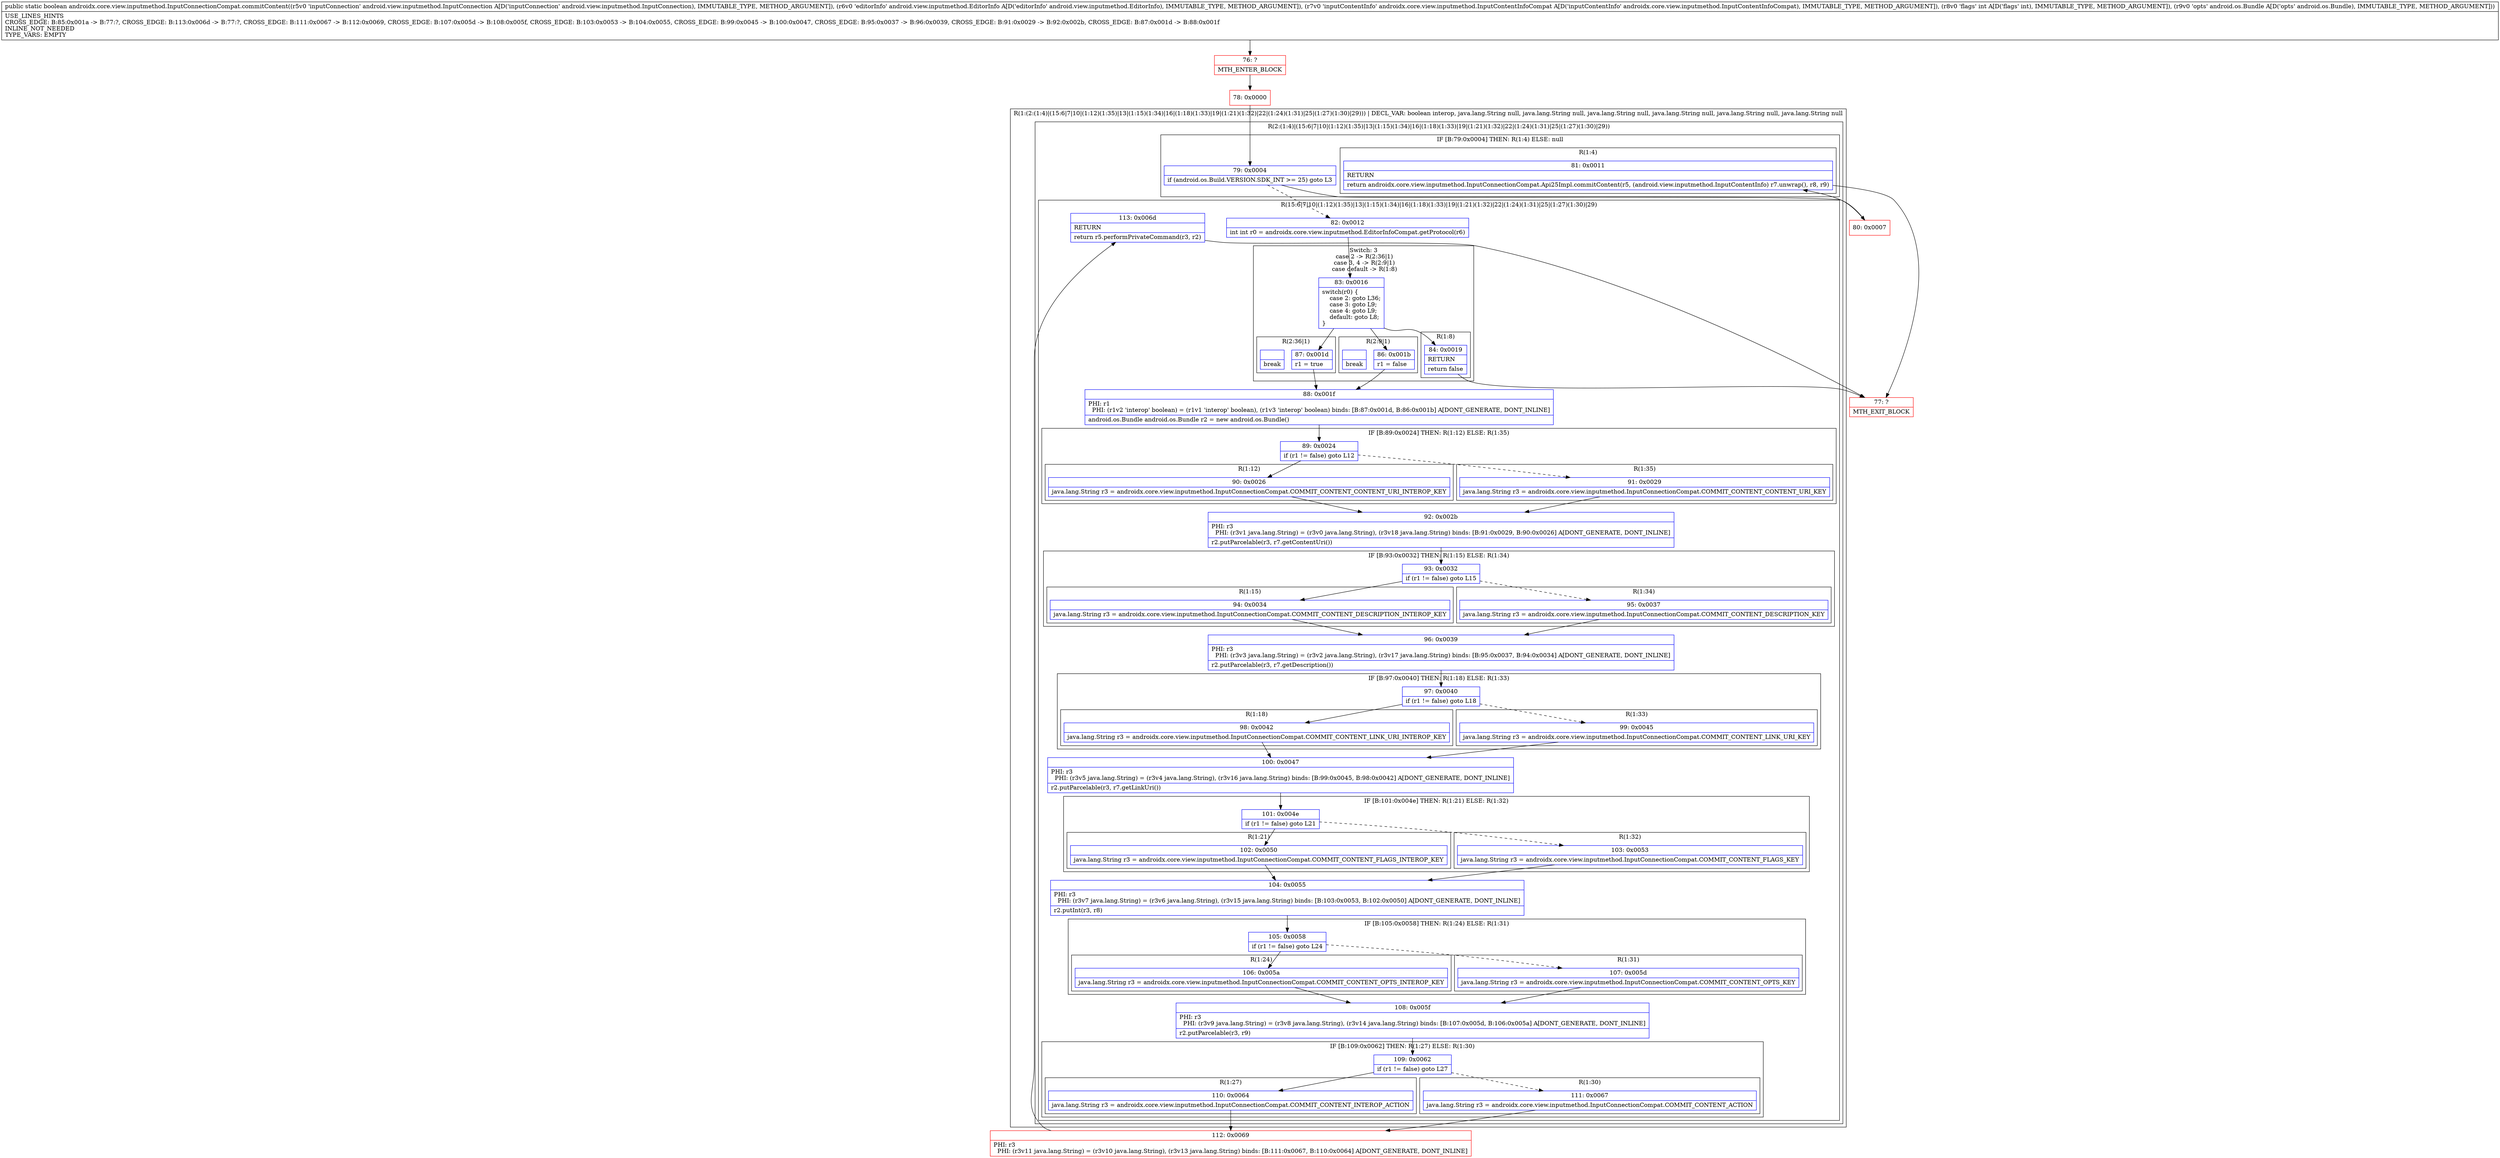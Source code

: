 digraph "CFG forandroidx.core.view.inputmethod.InputConnectionCompat.commitContent(Landroid\/view\/inputmethod\/InputConnection;Landroid\/view\/inputmethod\/EditorInfo;Landroidx\/core\/view\/inputmethod\/InputContentInfoCompat;ILandroid\/os\/Bundle;)Z" {
subgraph cluster_Region_466138065 {
label = "R(1:(2:(1:4)|(15:6|7|10|(1:12)(1:35)|13|(1:15)(1:34)|16|(1:18)(1:33)|19|(1:21)(1:32)|22|(1:24)(1:31)|25|(1:27)(1:30)|29))) | DECL_VAR: boolean interop, java.lang.String null, java.lang.String null, java.lang.String null, java.lang.String null, java.lang.String null, java.lang.String null\l";
node [shape=record,color=blue];
subgraph cluster_Region_1202566069 {
label = "R(2:(1:4)|(15:6|7|10|(1:12)(1:35)|13|(1:15)(1:34)|16|(1:18)(1:33)|19|(1:21)(1:32)|22|(1:24)(1:31)|25|(1:27)(1:30)|29))";
node [shape=record,color=blue];
subgraph cluster_IfRegion_1865289650 {
label = "IF [B:79:0x0004] THEN: R(1:4) ELSE: null";
node [shape=record,color=blue];
Node_79 [shape=record,label="{79\:\ 0x0004|if (android.os.Build.VERSION.SDK_INT \>= 25) goto L3\l}"];
subgraph cluster_Region_298958179 {
label = "R(1:4)";
node [shape=record,color=blue];
Node_81 [shape=record,label="{81\:\ 0x0011|RETURN\l|return androidx.core.view.inputmethod.InputConnectionCompat.Api25Impl.commitContent(r5, (android.view.inputmethod.InputContentInfo) r7.unwrap(), r8, r9)\l}"];
}
}
subgraph cluster_Region_1973405783 {
label = "R(15:6|7|10|(1:12)(1:35)|13|(1:15)(1:34)|16|(1:18)(1:33)|19|(1:21)(1:32)|22|(1:24)(1:31)|25|(1:27)(1:30)|29)";
node [shape=record,color=blue];
Node_82 [shape=record,label="{82\:\ 0x0012|int int r0 = androidx.core.view.inputmethod.EditorInfoCompat.getProtocol(r6)\l}"];
subgraph cluster_SwitchRegion_398604119 {
label = "Switch: 3
 case 2 -> R(2:36|1)
 case 3, 4 -> R(2:9|1)
 case default -> R(1:8)";
node [shape=record,color=blue];
Node_83 [shape=record,label="{83\:\ 0x0016|switch(r0) \{\l    case 2: goto L36;\l    case 3: goto L9;\l    case 4: goto L9;\l    default: goto L8;\l\}\l}"];
subgraph cluster_Region_728209067 {
label = "R(2:36|1)";
node [shape=record,color=blue];
Node_87 [shape=record,label="{87\:\ 0x001d|r1 = true\l}"];
Node_InsnContainer_1339671219 [shape=record,label="{|break\l}"];
}
subgraph cluster_Region_1778571382 {
label = "R(2:9|1)";
node [shape=record,color=blue];
Node_86 [shape=record,label="{86\:\ 0x001b|r1 = false\l}"];
Node_InsnContainer_1698951398 [shape=record,label="{|break\l}"];
}
subgraph cluster_Region_2056204387 {
label = "R(1:8)";
node [shape=record,color=blue];
Node_84 [shape=record,label="{84\:\ 0x0019|RETURN\l|return false\l}"];
}
}
Node_88 [shape=record,label="{88\:\ 0x001f|PHI: r1 \l  PHI: (r1v2 'interop' boolean) = (r1v1 'interop' boolean), (r1v3 'interop' boolean) binds: [B:87:0x001d, B:86:0x001b] A[DONT_GENERATE, DONT_INLINE]\l|android.os.Bundle android.os.Bundle r2 = new android.os.Bundle()\l}"];
subgraph cluster_IfRegion_1722396916 {
label = "IF [B:89:0x0024] THEN: R(1:12) ELSE: R(1:35)";
node [shape=record,color=blue];
Node_89 [shape=record,label="{89\:\ 0x0024|if (r1 != false) goto L12\l}"];
subgraph cluster_Region_1730843619 {
label = "R(1:12)";
node [shape=record,color=blue];
Node_90 [shape=record,label="{90\:\ 0x0026|java.lang.String r3 = androidx.core.view.inputmethod.InputConnectionCompat.COMMIT_CONTENT_CONTENT_URI_INTEROP_KEY\l}"];
}
subgraph cluster_Region_1632925713 {
label = "R(1:35)";
node [shape=record,color=blue];
Node_91 [shape=record,label="{91\:\ 0x0029|java.lang.String r3 = androidx.core.view.inputmethod.InputConnectionCompat.COMMIT_CONTENT_CONTENT_URI_KEY\l}"];
}
}
Node_92 [shape=record,label="{92\:\ 0x002b|PHI: r3 \l  PHI: (r3v1 java.lang.String) = (r3v0 java.lang.String), (r3v18 java.lang.String) binds: [B:91:0x0029, B:90:0x0026] A[DONT_GENERATE, DONT_INLINE]\l|r2.putParcelable(r3, r7.getContentUri())\l}"];
subgraph cluster_IfRegion_1734621896 {
label = "IF [B:93:0x0032] THEN: R(1:15) ELSE: R(1:34)";
node [shape=record,color=blue];
Node_93 [shape=record,label="{93\:\ 0x0032|if (r1 != false) goto L15\l}"];
subgraph cluster_Region_215102576 {
label = "R(1:15)";
node [shape=record,color=blue];
Node_94 [shape=record,label="{94\:\ 0x0034|java.lang.String r3 = androidx.core.view.inputmethod.InputConnectionCompat.COMMIT_CONTENT_DESCRIPTION_INTEROP_KEY\l}"];
}
subgraph cluster_Region_1886360419 {
label = "R(1:34)";
node [shape=record,color=blue];
Node_95 [shape=record,label="{95\:\ 0x0037|java.lang.String r3 = androidx.core.view.inputmethod.InputConnectionCompat.COMMIT_CONTENT_DESCRIPTION_KEY\l}"];
}
}
Node_96 [shape=record,label="{96\:\ 0x0039|PHI: r3 \l  PHI: (r3v3 java.lang.String) = (r3v2 java.lang.String), (r3v17 java.lang.String) binds: [B:95:0x0037, B:94:0x0034] A[DONT_GENERATE, DONT_INLINE]\l|r2.putParcelable(r3, r7.getDescription())\l}"];
subgraph cluster_IfRegion_500834818 {
label = "IF [B:97:0x0040] THEN: R(1:18) ELSE: R(1:33)";
node [shape=record,color=blue];
Node_97 [shape=record,label="{97\:\ 0x0040|if (r1 != false) goto L18\l}"];
subgraph cluster_Region_2097309347 {
label = "R(1:18)";
node [shape=record,color=blue];
Node_98 [shape=record,label="{98\:\ 0x0042|java.lang.String r3 = androidx.core.view.inputmethod.InputConnectionCompat.COMMIT_CONTENT_LINK_URI_INTEROP_KEY\l}"];
}
subgraph cluster_Region_1308905739 {
label = "R(1:33)";
node [shape=record,color=blue];
Node_99 [shape=record,label="{99\:\ 0x0045|java.lang.String r3 = androidx.core.view.inputmethod.InputConnectionCompat.COMMIT_CONTENT_LINK_URI_KEY\l}"];
}
}
Node_100 [shape=record,label="{100\:\ 0x0047|PHI: r3 \l  PHI: (r3v5 java.lang.String) = (r3v4 java.lang.String), (r3v16 java.lang.String) binds: [B:99:0x0045, B:98:0x0042] A[DONT_GENERATE, DONT_INLINE]\l|r2.putParcelable(r3, r7.getLinkUri())\l}"];
subgraph cluster_IfRegion_508892658 {
label = "IF [B:101:0x004e] THEN: R(1:21) ELSE: R(1:32)";
node [shape=record,color=blue];
Node_101 [shape=record,label="{101\:\ 0x004e|if (r1 != false) goto L21\l}"];
subgraph cluster_Region_1813437712 {
label = "R(1:21)";
node [shape=record,color=blue];
Node_102 [shape=record,label="{102\:\ 0x0050|java.lang.String r3 = androidx.core.view.inputmethod.InputConnectionCompat.COMMIT_CONTENT_FLAGS_INTEROP_KEY\l}"];
}
subgraph cluster_Region_1912211179 {
label = "R(1:32)";
node [shape=record,color=blue];
Node_103 [shape=record,label="{103\:\ 0x0053|java.lang.String r3 = androidx.core.view.inputmethod.InputConnectionCompat.COMMIT_CONTENT_FLAGS_KEY\l}"];
}
}
Node_104 [shape=record,label="{104\:\ 0x0055|PHI: r3 \l  PHI: (r3v7 java.lang.String) = (r3v6 java.lang.String), (r3v15 java.lang.String) binds: [B:103:0x0053, B:102:0x0050] A[DONT_GENERATE, DONT_INLINE]\l|r2.putInt(r3, r8)\l}"];
subgraph cluster_IfRegion_902834396 {
label = "IF [B:105:0x0058] THEN: R(1:24) ELSE: R(1:31)";
node [shape=record,color=blue];
Node_105 [shape=record,label="{105\:\ 0x0058|if (r1 != false) goto L24\l}"];
subgraph cluster_Region_1848581203 {
label = "R(1:24)";
node [shape=record,color=blue];
Node_106 [shape=record,label="{106\:\ 0x005a|java.lang.String r3 = androidx.core.view.inputmethod.InputConnectionCompat.COMMIT_CONTENT_OPTS_INTEROP_KEY\l}"];
}
subgraph cluster_Region_16143760 {
label = "R(1:31)";
node [shape=record,color=blue];
Node_107 [shape=record,label="{107\:\ 0x005d|java.lang.String r3 = androidx.core.view.inputmethod.InputConnectionCompat.COMMIT_CONTENT_OPTS_KEY\l}"];
}
}
Node_108 [shape=record,label="{108\:\ 0x005f|PHI: r3 \l  PHI: (r3v9 java.lang.String) = (r3v8 java.lang.String), (r3v14 java.lang.String) binds: [B:107:0x005d, B:106:0x005a] A[DONT_GENERATE, DONT_INLINE]\l|r2.putParcelable(r3, r9)\l}"];
subgraph cluster_IfRegion_1940190932 {
label = "IF [B:109:0x0062] THEN: R(1:27) ELSE: R(1:30)";
node [shape=record,color=blue];
Node_109 [shape=record,label="{109\:\ 0x0062|if (r1 != false) goto L27\l}"];
subgraph cluster_Region_367470742 {
label = "R(1:27)";
node [shape=record,color=blue];
Node_110 [shape=record,label="{110\:\ 0x0064|java.lang.String r3 = androidx.core.view.inputmethod.InputConnectionCompat.COMMIT_CONTENT_INTEROP_ACTION\l}"];
}
subgraph cluster_Region_1338216995 {
label = "R(1:30)";
node [shape=record,color=blue];
Node_111 [shape=record,label="{111\:\ 0x0067|java.lang.String r3 = androidx.core.view.inputmethod.InputConnectionCompat.COMMIT_CONTENT_ACTION\l}"];
}
}
Node_113 [shape=record,label="{113\:\ 0x006d|RETURN\l|return r5.performPrivateCommand(r3, r2)\l}"];
}
}
}
Node_76 [shape=record,color=red,label="{76\:\ ?|MTH_ENTER_BLOCK\l}"];
Node_78 [shape=record,color=red,label="{78\:\ 0x0000}"];
Node_80 [shape=record,color=red,label="{80\:\ 0x0007}"];
Node_77 [shape=record,color=red,label="{77\:\ ?|MTH_EXIT_BLOCK\l}"];
Node_112 [shape=record,color=red,label="{112\:\ 0x0069|PHI: r3 \l  PHI: (r3v11 java.lang.String) = (r3v10 java.lang.String), (r3v13 java.lang.String) binds: [B:111:0x0067, B:110:0x0064] A[DONT_GENERATE, DONT_INLINE]\l}"];
MethodNode[shape=record,label="{public static boolean androidx.core.view.inputmethod.InputConnectionCompat.commitContent((r5v0 'inputConnection' android.view.inputmethod.InputConnection A[D('inputConnection' android.view.inputmethod.InputConnection), IMMUTABLE_TYPE, METHOD_ARGUMENT]), (r6v0 'editorInfo' android.view.inputmethod.EditorInfo A[D('editorInfo' android.view.inputmethod.EditorInfo), IMMUTABLE_TYPE, METHOD_ARGUMENT]), (r7v0 'inputContentInfo' androidx.core.view.inputmethod.InputContentInfoCompat A[D('inputContentInfo' androidx.core.view.inputmethod.InputContentInfoCompat), IMMUTABLE_TYPE, METHOD_ARGUMENT]), (r8v0 'flags' int A[D('flags' int), IMMUTABLE_TYPE, METHOD_ARGUMENT]), (r9v0 'opts' android.os.Bundle A[D('opts' android.os.Bundle), IMMUTABLE_TYPE, METHOD_ARGUMENT]))  | USE_LINES_HINTS\lCROSS_EDGE: B:85:0x001a \-\> B:77:?, CROSS_EDGE: B:113:0x006d \-\> B:77:?, CROSS_EDGE: B:111:0x0067 \-\> B:112:0x0069, CROSS_EDGE: B:107:0x005d \-\> B:108:0x005f, CROSS_EDGE: B:103:0x0053 \-\> B:104:0x0055, CROSS_EDGE: B:99:0x0045 \-\> B:100:0x0047, CROSS_EDGE: B:95:0x0037 \-\> B:96:0x0039, CROSS_EDGE: B:91:0x0029 \-\> B:92:0x002b, CROSS_EDGE: B:87:0x001d \-\> B:88:0x001f\lINLINE_NOT_NEEDED\lTYPE_VARS: EMPTY\l}"];
MethodNode -> Node_76;Node_79 -> Node_80;
Node_79 -> Node_82[style=dashed];
Node_81 -> Node_77;
Node_82 -> Node_83;
Node_83 -> Node_84;
Node_83 -> Node_86;
Node_83 -> Node_87;
Node_87 -> Node_88;
Node_86 -> Node_88;
Node_84 -> Node_77;
Node_88 -> Node_89;
Node_89 -> Node_90;
Node_89 -> Node_91[style=dashed];
Node_90 -> Node_92;
Node_91 -> Node_92;
Node_92 -> Node_93;
Node_93 -> Node_94;
Node_93 -> Node_95[style=dashed];
Node_94 -> Node_96;
Node_95 -> Node_96;
Node_96 -> Node_97;
Node_97 -> Node_98;
Node_97 -> Node_99[style=dashed];
Node_98 -> Node_100;
Node_99 -> Node_100;
Node_100 -> Node_101;
Node_101 -> Node_102;
Node_101 -> Node_103[style=dashed];
Node_102 -> Node_104;
Node_103 -> Node_104;
Node_104 -> Node_105;
Node_105 -> Node_106;
Node_105 -> Node_107[style=dashed];
Node_106 -> Node_108;
Node_107 -> Node_108;
Node_108 -> Node_109;
Node_109 -> Node_110;
Node_109 -> Node_111[style=dashed];
Node_110 -> Node_112;
Node_111 -> Node_112;
Node_113 -> Node_77;
Node_76 -> Node_78;
Node_78 -> Node_79;
Node_80 -> Node_81;
Node_112 -> Node_113;
}


